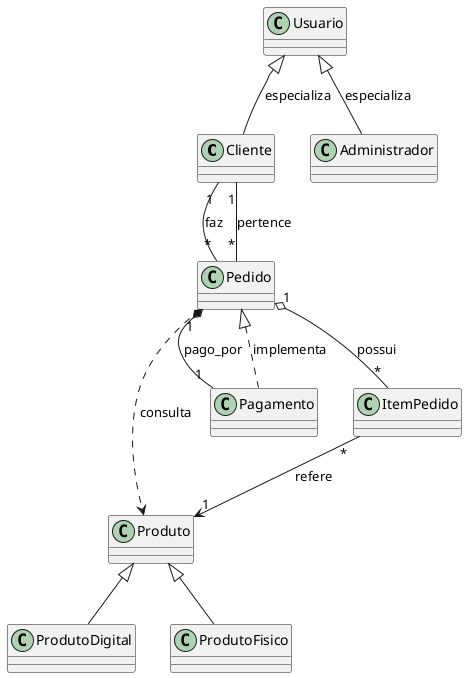 @startuml exemplo_relacionamentos
class Cliente
class Pedido
class Produto
class Pagamento
class Usuario
class ItemPedido
Cliente "1" -- "*" Pedido : faz
Pedido "*" -- "1" Cliente : pertence
Pedido "1" o-- "*" ItemPedido : possui
ItemPedido "*" --> "1" Produto : refere
Pedido "1" *-- "1" Pagamento : pago_por
Usuario <|-- Cliente : especializa
Usuario <|-- Administrador : especializa
Pedido ..> Produto : consulta
Pedido <|.. Pagamento : implementa
Produto <|-- ProdutoDigital
Produto <|-- ProdutoFisico
@enduml
